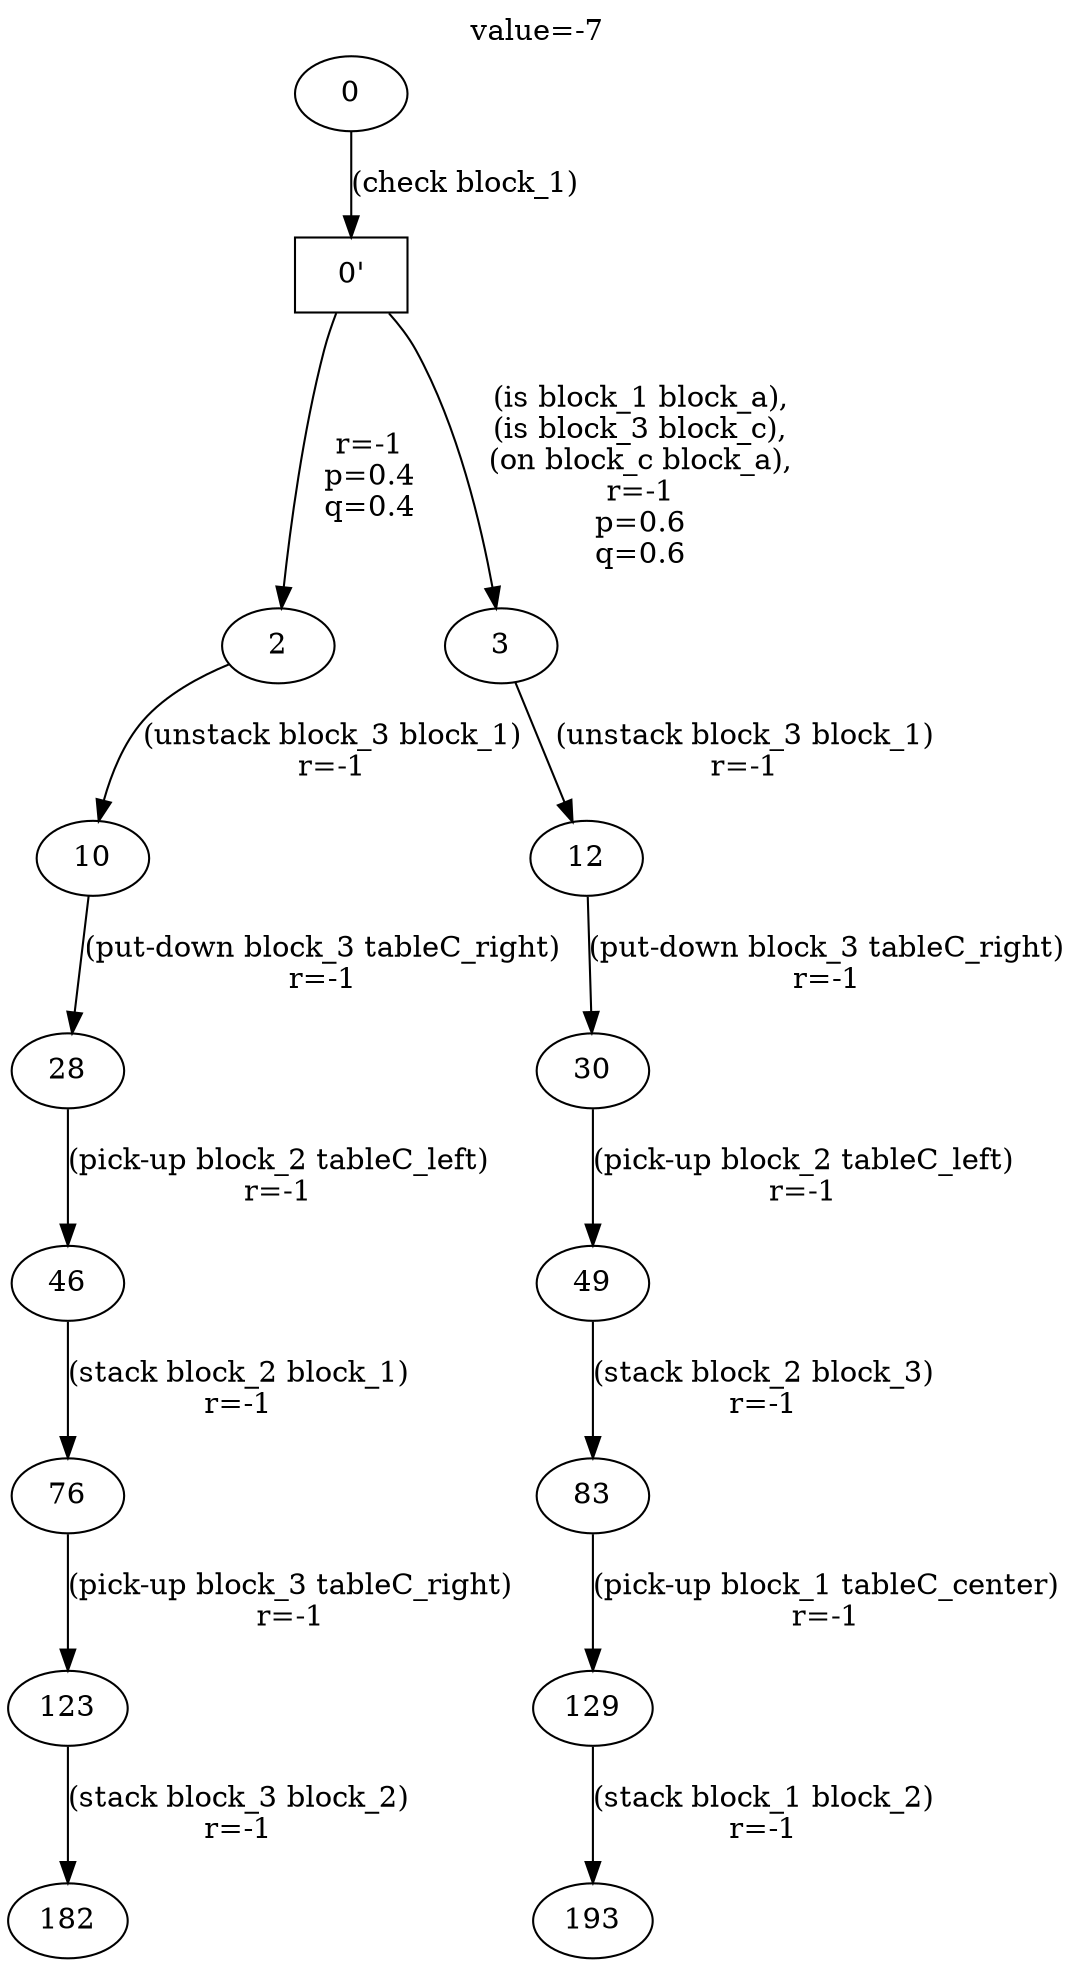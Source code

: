 digraph g{
label="value=-7"
labelloc=top
"0'" [ shape=box ] ;
0->"0'" [ label="(check block_1)" ];
"0'"->2 [ label="
r=-1
p=0.4
q=0.4" ];
2->10 [ label="(unstack block_3 block_1)
r=-1" ];
10->28 [ label="(put-down block_3 tableC_right)
r=-1" ];
28->46 [ label="(pick-up block_2 tableC_left)
r=-1" ];
46->76 [ label="(stack block_2 block_1)
r=-1" ];
76->123 [ label="(pick-up block_3 tableC_right)
r=-1" ];
123->182 [ label="(stack block_3 block_2)
r=-1" ];
"0'"->3 [ label="
(is block_1 block_a),
(is block_3 block_c),
(on block_c block_a),
r=-1
p=0.6
q=0.6" ];
3->12 [ label="(unstack block_3 block_1)
r=-1" ];
12->30 [ label="(put-down block_3 tableC_right)
r=-1" ];
30->49 [ label="(pick-up block_2 tableC_left)
r=-1" ];
49->83 [ label="(stack block_2 block_3)
r=-1" ];
83->129 [ label="(pick-up block_1 tableC_center)
r=-1" ];
129->193 [ label="(stack block_1 block_2)
r=-1" ];
}
